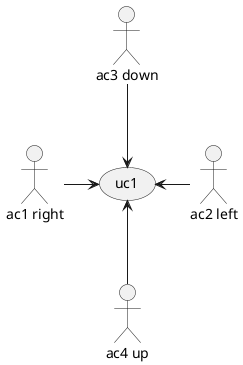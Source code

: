 {
  "sha1": "ear60my5txrl188d6tflog957713dmb",
  "insertion": {
    "when": "2024-06-01T09:03:04.162Z",
    "user": "plantuml@gmail.com"
  }
}
@startuml
(uc1) <-left- :ac1 right: 
(uc1) <-right- :ac2 left: 
(uc1) <-up- :ac3 down: 
(uc1) <-down- :ac4 up: 
@enduml

